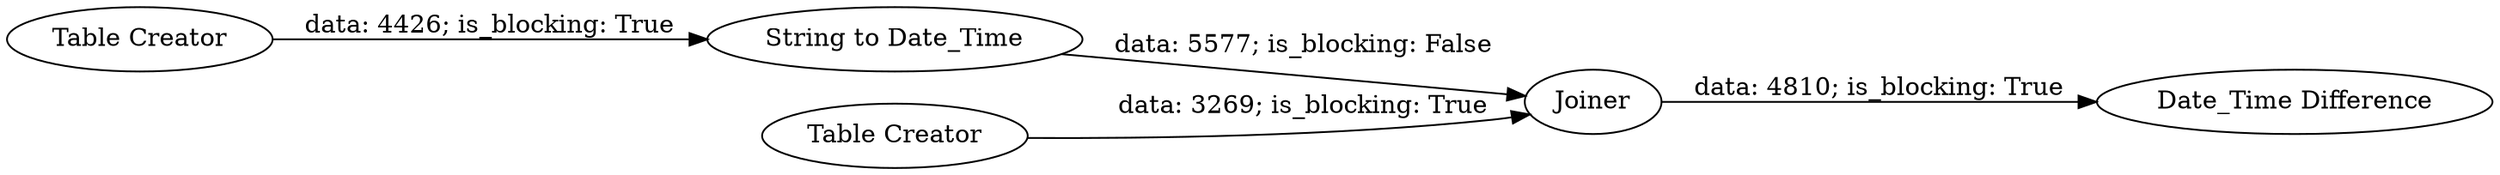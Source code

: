 digraph {
	"4123729857046494141_8" [label=Joiner]
	"4123729857046494141_4" [label="String to Date_Time"]
	"4123729857046494141_2" [label="Table Creator"]
	"4123729857046494141_1" [label="Table Creator"]
	"4123729857046494141_7" [label="Date_Time Difference"]
	"4123729857046494141_4" -> "4123729857046494141_8" [label="data: 5577; is_blocking: False"]
	"4123729857046494141_8" -> "4123729857046494141_7" [label="data: 4810; is_blocking: True"]
	"4123729857046494141_2" -> "4123729857046494141_8" [label="data: 3269; is_blocking: True"]
	"4123729857046494141_1" -> "4123729857046494141_4" [label="data: 4426; is_blocking: True"]
	rankdir=LR
}
